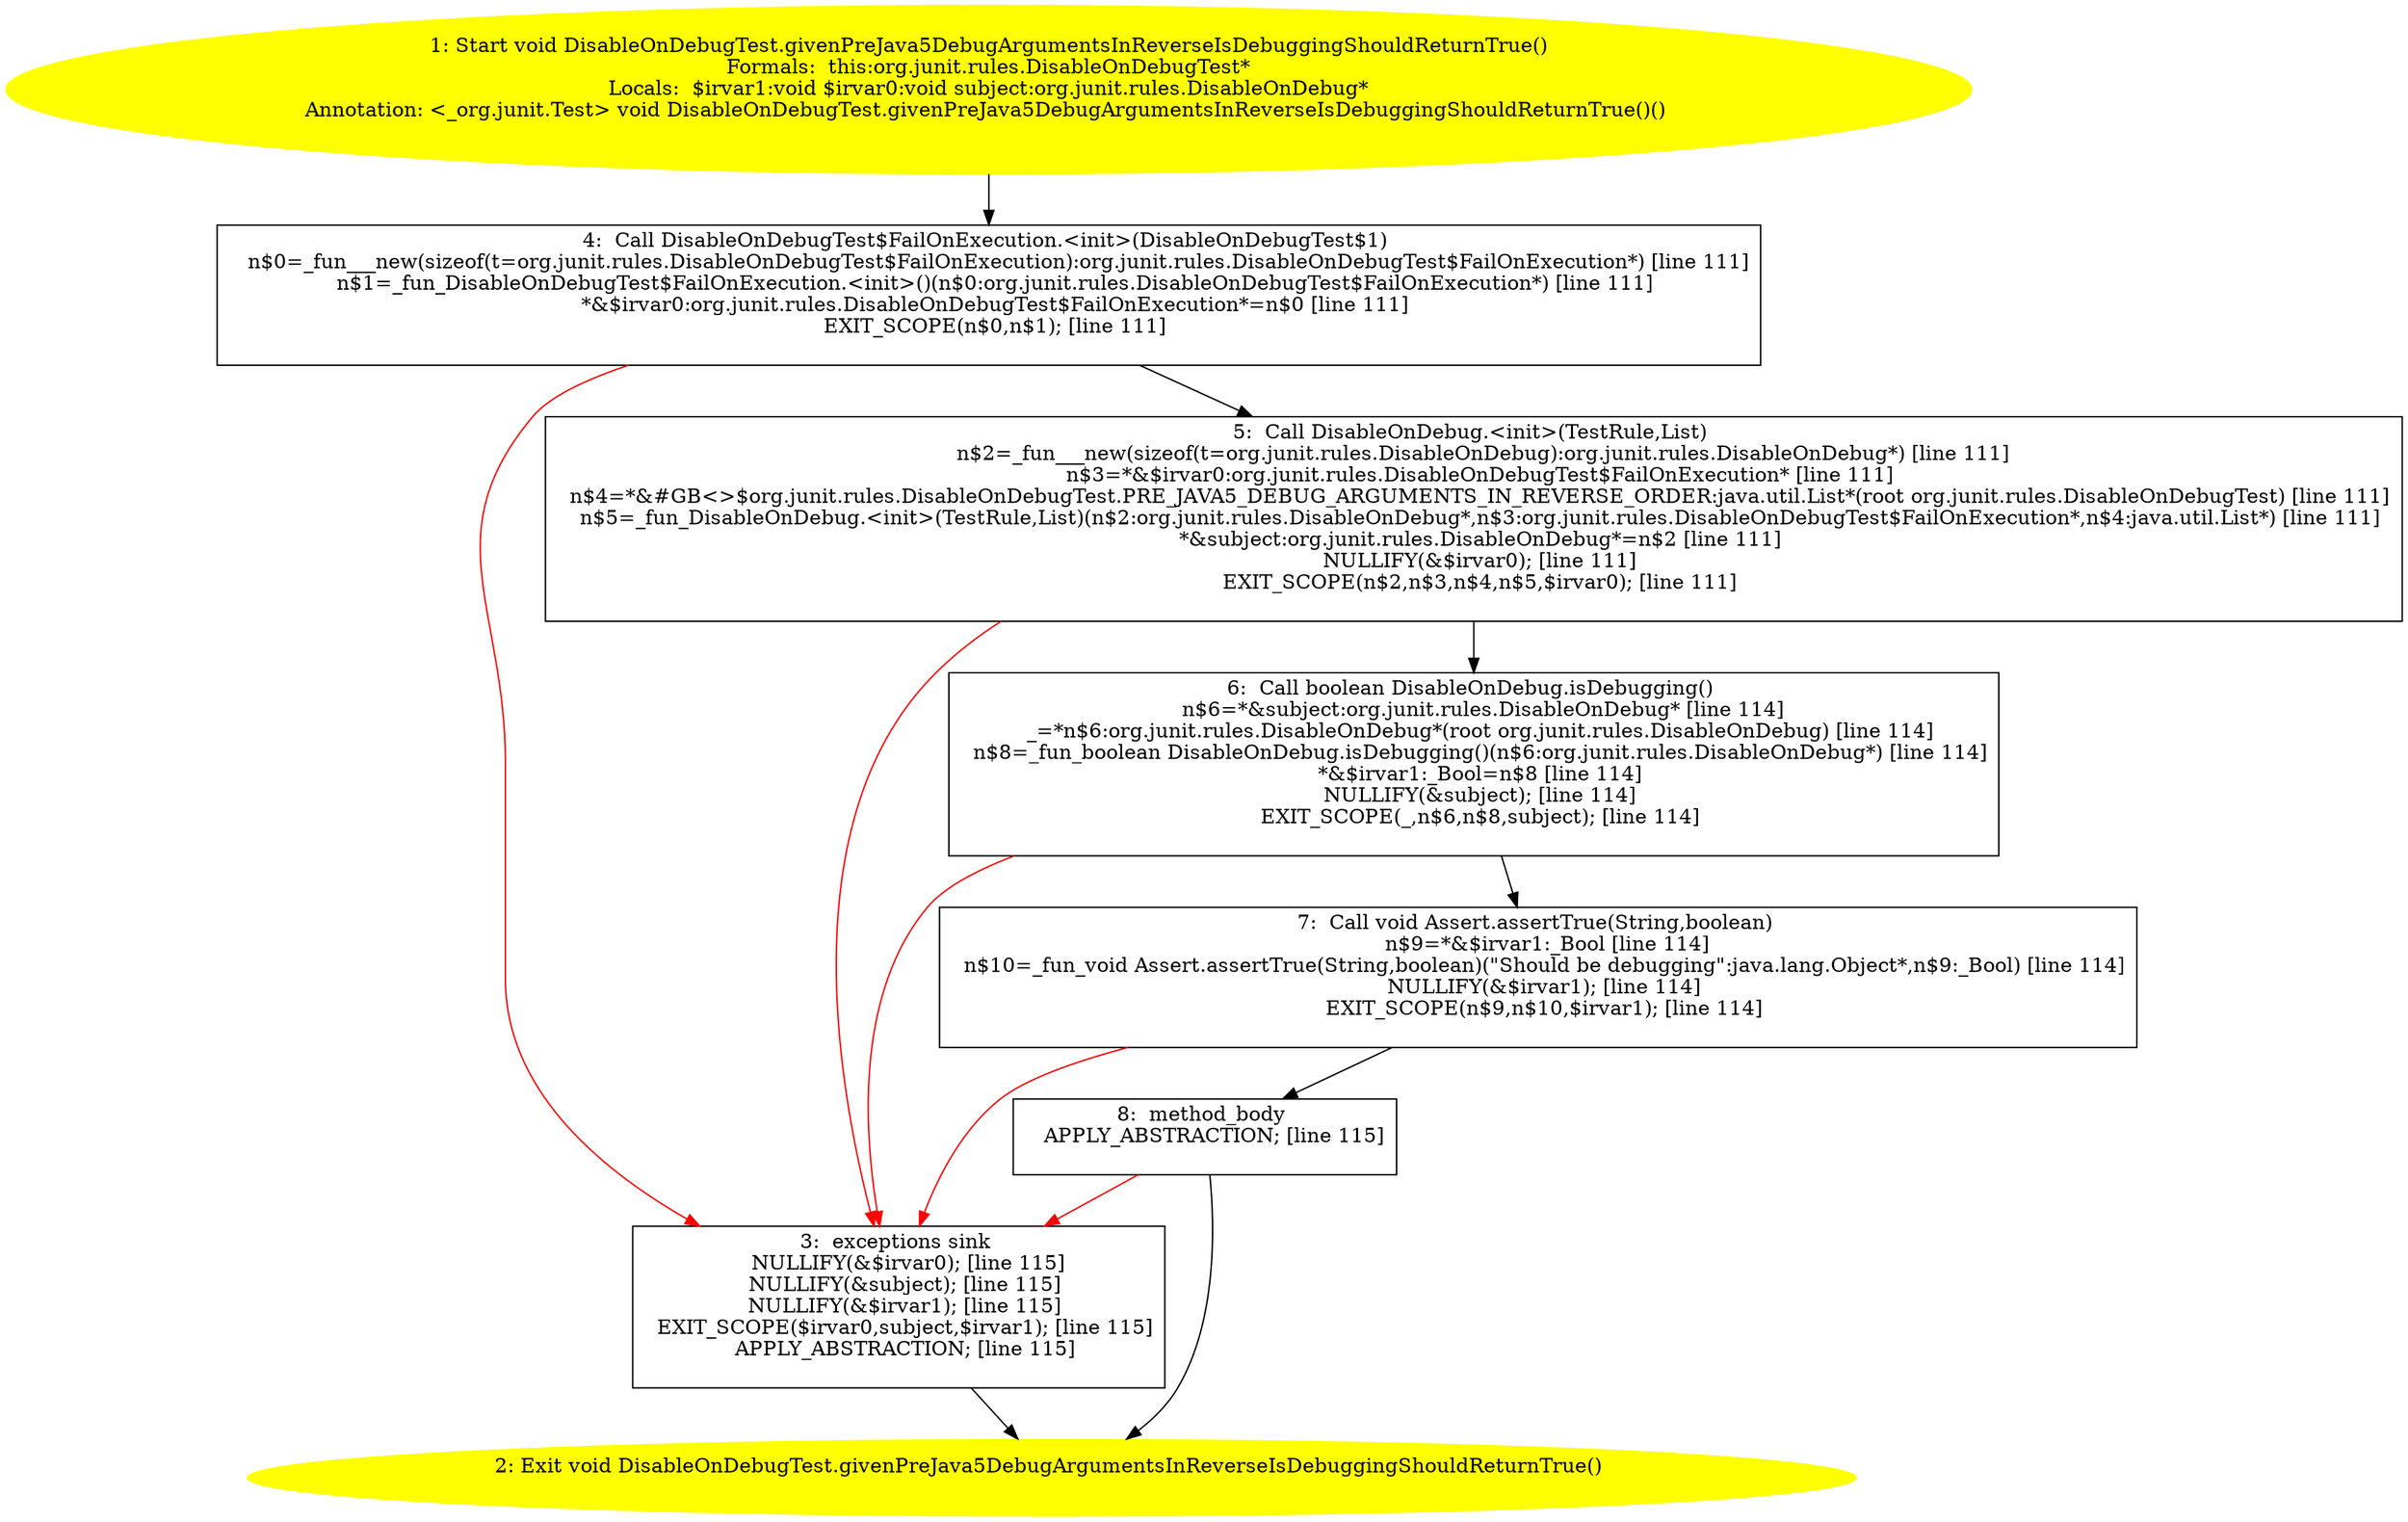 /* @generated */
digraph cfg {
"org.junit.rules.DisableOnDebugTest.givenPreJava5DebugArgumentsInReverseIsDebuggingShouldReturnTrue().4671f7d992ea19edbe24dd862b21a2f7_1" [label="1: Start void DisableOnDebugTest.givenPreJava5DebugArgumentsInReverseIsDebuggingShouldReturnTrue()\nFormals:  this:org.junit.rules.DisableOnDebugTest*\nLocals:  $irvar1:void $irvar0:void subject:org.junit.rules.DisableOnDebug*\nAnnotation: <_org.junit.Test> void DisableOnDebugTest.givenPreJava5DebugArgumentsInReverseIsDebuggingShouldReturnTrue()() \n  " color=yellow style=filled]
	

	 "org.junit.rules.DisableOnDebugTest.givenPreJava5DebugArgumentsInReverseIsDebuggingShouldReturnTrue().4671f7d992ea19edbe24dd862b21a2f7_1" -> "org.junit.rules.DisableOnDebugTest.givenPreJava5DebugArgumentsInReverseIsDebuggingShouldReturnTrue().4671f7d992ea19edbe24dd862b21a2f7_4" ;
"org.junit.rules.DisableOnDebugTest.givenPreJava5DebugArgumentsInReverseIsDebuggingShouldReturnTrue().4671f7d992ea19edbe24dd862b21a2f7_2" [label="2: Exit void DisableOnDebugTest.givenPreJava5DebugArgumentsInReverseIsDebuggingShouldReturnTrue() \n  " color=yellow style=filled]
	

"org.junit.rules.DisableOnDebugTest.givenPreJava5DebugArgumentsInReverseIsDebuggingShouldReturnTrue().4671f7d992ea19edbe24dd862b21a2f7_3" [label="3:  exceptions sink \n   NULLIFY(&$irvar0); [line 115]\n  NULLIFY(&subject); [line 115]\n  NULLIFY(&$irvar1); [line 115]\n  EXIT_SCOPE($irvar0,subject,$irvar1); [line 115]\n  APPLY_ABSTRACTION; [line 115]\n " shape="box"]
	

	 "org.junit.rules.DisableOnDebugTest.givenPreJava5DebugArgumentsInReverseIsDebuggingShouldReturnTrue().4671f7d992ea19edbe24dd862b21a2f7_3" -> "org.junit.rules.DisableOnDebugTest.givenPreJava5DebugArgumentsInReverseIsDebuggingShouldReturnTrue().4671f7d992ea19edbe24dd862b21a2f7_2" ;
"org.junit.rules.DisableOnDebugTest.givenPreJava5DebugArgumentsInReverseIsDebuggingShouldReturnTrue().4671f7d992ea19edbe24dd862b21a2f7_4" [label="4:  Call DisableOnDebugTest$FailOnExecution.<init>(DisableOnDebugTest$1) \n   n$0=_fun___new(sizeof(t=org.junit.rules.DisableOnDebugTest$FailOnExecution):org.junit.rules.DisableOnDebugTest$FailOnExecution*) [line 111]\n  n$1=_fun_DisableOnDebugTest$FailOnExecution.<init>()(n$0:org.junit.rules.DisableOnDebugTest$FailOnExecution*) [line 111]\n  *&$irvar0:org.junit.rules.DisableOnDebugTest$FailOnExecution*=n$0 [line 111]\n  EXIT_SCOPE(n$0,n$1); [line 111]\n " shape="box"]
	

	 "org.junit.rules.DisableOnDebugTest.givenPreJava5DebugArgumentsInReverseIsDebuggingShouldReturnTrue().4671f7d992ea19edbe24dd862b21a2f7_4" -> "org.junit.rules.DisableOnDebugTest.givenPreJava5DebugArgumentsInReverseIsDebuggingShouldReturnTrue().4671f7d992ea19edbe24dd862b21a2f7_5" ;
	 "org.junit.rules.DisableOnDebugTest.givenPreJava5DebugArgumentsInReverseIsDebuggingShouldReturnTrue().4671f7d992ea19edbe24dd862b21a2f7_4" -> "org.junit.rules.DisableOnDebugTest.givenPreJava5DebugArgumentsInReverseIsDebuggingShouldReturnTrue().4671f7d992ea19edbe24dd862b21a2f7_3" [color="red" ];
"org.junit.rules.DisableOnDebugTest.givenPreJava5DebugArgumentsInReverseIsDebuggingShouldReturnTrue().4671f7d992ea19edbe24dd862b21a2f7_5" [label="5:  Call DisableOnDebug.<init>(TestRule,List) \n   n$2=_fun___new(sizeof(t=org.junit.rules.DisableOnDebug):org.junit.rules.DisableOnDebug*) [line 111]\n  n$3=*&$irvar0:org.junit.rules.DisableOnDebugTest$FailOnExecution* [line 111]\n  n$4=*&#GB<>$org.junit.rules.DisableOnDebugTest.PRE_JAVA5_DEBUG_ARGUMENTS_IN_REVERSE_ORDER:java.util.List*(root org.junit.rules.DisableOnDebugTest) [line 111]\n  n$5=_fun_DisableOnDebug.<init>(TestRule,List)(n$2:org.junit.rules.DisableOnDebug*,n$3:org.junit.rules.DisableOnDebugTest$FailOnExecution*,n$4:java.util.List*) [line 111]\n  *&subject:org.junit.rules.DisableOnDebug*=n$2 [line 111]\n  NULLIFY(&$irvar0); [line 111]\n  EXIT_SCOPE(n$2,n$3,n$4,n$5,$irvar0); [line 111]\n " shape="box"]
	

	 "org.junit.rules.DisableOnDebugTest.givenPreJava5DebugArgumentsInReverseIsDebuggingShouldReturnTrue().4671f7d992ea19edbe24dd862b21a2f7_5" -> "org.junit.rules.DisableOnDebugTest.givenPreJava5DebugArgumentsInReverseIsDebuggingShouldReturnTrue().4671f7d992ea19edbe24dd862b21a2f7_6" ;
	 "org.junit.rules.DisableOnDebugTest.givenPreJava5DebugArgumentsInReverseIsDebuggingShouldReturnTrue().4671f7d992ea19edbe24dd862b21a2f7_5" -> "org.junit.rules.DisableOnDebugTest.givenPreJava5DebugArgumentsInReverseIsDebuggingShouldReturnTrue().4671f7d992ea19edbe24dd862b21a2f7_3" [color="red" ];
"org.junit.rules.DisableOnDebugTest.givenPreJava5DebugArgumentsInReverseIsDebuggingShouldReturnTrue().4671f7d992ea19edbe24dd862b21a2f7_6" [label="6:  Call boolean DisableOnDebug.isDebugging() \n   n$6=*&subject:org.junit.rules.DisableOnDebug* [line 114]\n  _=*n$6:org.junit.rules.DisableOnDebug*(root org.junit.rules.DisableOnDebug) [line 114]\n  n$8=_fun_boolean DisableOnDebug.isDebugging()(n$6:org.junit.rules.DisableOnDebug*) [line 114]\n  *&$irvar1:_Bool=n$8 [line 114]\n  NULLIFY(&subject); [line 114]\n  EXIT_SCOPE(_,n$6,n$8,subject); [line 114]\n " shape="box"]
	

	 "org.junit.rules.DisableOnDebugTest.givenPreJava5DebugArgumentsInReverseIsDebuggingShouldReturnTrue().4671f7d992ea19edbe24dd862b21a2f7_6" -> "org.junit.rules.DisableOnDebugTest.givenPreJava5DebugArgumentsInReverseIsDebuggingShouldReturnTrue().4671f7d992ea19edbe24dd862b21a2f7_7" ;
	 "org.junit.rules.DisableOnDebugTest.givenPreJava5DebugArgumentsInReverseIsDebuggingShouldReturnTrue().4671f7d992ea19edbe24dd862b21a2f7_6" -> "org.junit.rules.DisableOnDebugTest.givenPreJava5DebugArgumentsInReverseIsDebuggingShouldReturnTrue().4671f7d992ea19edbe24dd862b21a2f7_3" [color="red" ];
"org.junit.rules.DisableOnDebugTest.givenPreJava5DebugArgumentsInReverseIsDebuggingShouldReturnTrue().4671f7d992ea19edbe24dd862b21a2f7_7" [label="7:  Call void Assert.assertTrue(String,boolean) \n   n$9=*&$irvar1:_Bool [line 114]\n  n$10=_fun_void Assert.assertTrue(String,boolean)(\"Should be debugging\":java.lang.Object*,n$9:_Bool) [line 114]\n  NULLIFY(&$irvar1); [line 114]\n  EXIT_SCOPE(n$9,n$10,$irvar1); [line 114]\n " shape="box"]
	

	 "org.junit.rules.DisableOnDebugTest.givenPreJava5DebugArgumentsInReverseIsDebuggingShouldReturnTrue().4671f7d992ea19edbe24dd862b21a2f7_7" -> "org.junit.rules.DisableOnDebugTest.givenPreJava5DebugArgumentsInReverseIsDebuggingShouldReturnTrue().4671f7d992ea19edbe24dd862b21a2f7_8" ;
	 "org.junit.rules.DisableOnDebugTest.givenPreJava5DebugArgumentsInReverseIsDebuggingShouldReturnTrue().4671f7d992ea19edbe24dd862b21a2f7_7" -> "org.junit.rules.DisableOnDebugTest.givenPreJava5DebugArgumentsInReverseIsDebuggingShouldReturnTrue().4671f7d992ea19edbe24dd862b21a2f7_3" [color="red" ];
"org.junit.rules.DisableOnDebugTest.givenPreJava5DebugArgumentsInReverseIsDebuggingShouldReturnTrue().4671f7d992ea19edbe24dd862b21a2f7_8" [label="8:  method_body \n   APPLY_ABSTRACTION; [line 115]\n " shape="box"]
	

	 "org.junit.rules.DisableOnDebugTest.givenPreJava5DebugArgumentsInReverseIsDebuggingShouldReturnTrue().4671f7d992ea19edbe24dd862b21a2f7_8" -> "org.junit.rules.DisableOnDebugTest.givenPreJava5DebugArgumentsInReverseIsDebuggingShouldReturnTrue().4671f7d992ea19edbe24dd862b21a2f7_2" ;
	 "org.junit.rules.DisableOnDebugTest.givenPreJava5DebugArgumentsInReverseIsDebuggingShouldReturnTrue().4671f7d992ea19edbe24dd862b21a2f7_8" -> "org.junit.rules.DisableOnDebugTest.givenPreJava5DebugArgumentsInReverseIsDebuggingShouldReturnTrue().4671f7d992ea19edbe24dd862b21a2f7_3" [color="red" ];
}
